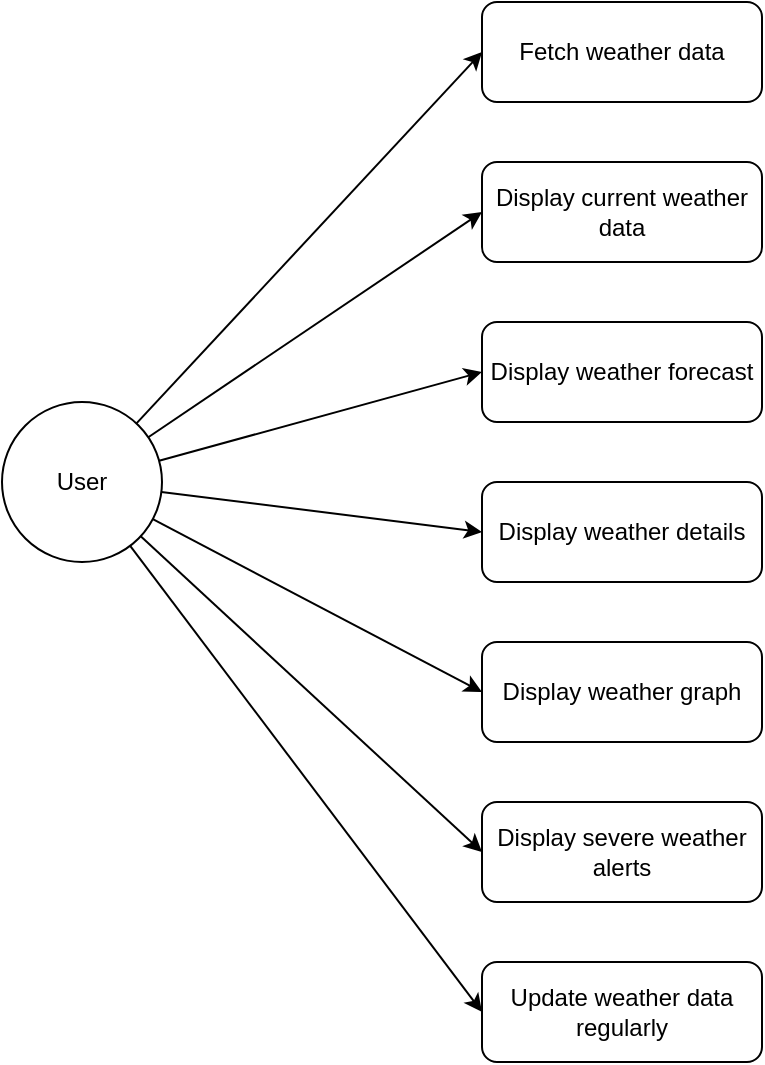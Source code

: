 <mxfile version="20.8.10" type="device"><diagram name="Weather Module" id="zuvZ1IyOkBSZwwbv4eIb"><mxGraphModel dx="627" dy="674" grid="1" gridSize="10" guides="1" tooltips="1" connect="1" arrows="1" fold="1" page="1" pageScale="1" pageWidth="827" pageHeight="1169" math="0" shadow="0"><root><mxCell id="0"/><mxCell id="1" parent="0"/><mxCell id="3bdtxlbwlaPIPoDc8NbG-1" value="User" style="ellipse;whiteSpace=wrap;html=1;" vertex="1" parent="1"><mxGeometry x="10" y="240" width="80" height="80" as="geometry"/></mxCell><mxCell id="3bdtxlbwlaPIPoDc8NbG-2" value="Fetch weather data" style="rounded=1;whiteSpace=wrap;html=1;" vertex="1" parent="1"><mxGeometry x="250" y="40" width="140" height="50" as="geometry"/></mxCell><mxCell id="3bdtxlbwlaPIPoDc8NbG-3" value="Display current weather data" style="rounded=1;whiteSpace=wrap;html=1;" vertex="1" parent="1"><mxGeometry x="250" y="120" width="140" height="50" as="geometry"/></mxCell><mxCell id="3bdtxlbwlaPIPoDc8NbG-4" value="Display weather forecast" style="rounded=1;whiteSpace=wrap;html=1;" vertex="1" parent="1"><mxGeometry x="250" y="200" width="140" height="50" as="geometry"/></mxCell><mxCell id="3bdtxlbwlaPIPoDc8NbG-5" value="Display weather details" style="rounded=1;whiteSpace=wrap;html=1;" vertex="1" parent="1"><mxGeometry x="250" y="280" width="140" height="50" as="geometry"/></mxCell><mxCell id="3bdtxlbwlaPIPoDc8NbG-6" value="Display weather graph" style="rounded=1;whiteSpace=wrap;html=1;" vertex="1" parent="1"><mxGeometry x="250" y="360" width="140" height="50" as="geometry"/></mxCell><mxCell id="3bdtxlbwlaPIPoDc8NbG-7" value="Display severe weather alerts" style="rounded=1;whiteSpace=wrap;html=1;" vertex="1" parent="1"><mxGeometry x="250" y="440" width="140" height="50" as="geometry"/></mxCell><mxCell id="3bdtxlbwlaPIPoDc8NbG-8" value="Update weather data regularly" style="rounded=1;whiteSpace=wrap;html=1;" vertex="1" parent="1"><mxGeometry x="250" y="520" width="140" height="50" as="geometry"/></mxCell><mxCell id="3bdtxlbwlaPIPoDc8NbG-9" style="entryX=0;entryY=0.5;entryDx=0;entryDy=0;" edge="1" parent="1" source="3bdtxlbwlaPIPoDc8NbG-1" target="3bdtxlbwlaPIPoDc8NbG-2"><mxGeometry relative="1" as="geometry"/></mxCell><mxCell id="3bdtxlbwlaPIPoDc8NbG-10" style="entryX=0;entryY=0.5;entryDx=0;entryDy=0;" edge="1" parent="1" source="3bdtxlbwlaPIPoDc8NbG-1" target="3bdtxlbwlaPIPoDc8NbG-3"><mxGeometry relative="1" as="geometry"/></mxCell><mxCell id="3bdtxlbwlaPIPoDc8NbG-11" style="entryX=0;entryY=0.5;entryDx=0;entryDy=0;" edge="1" parent="1" source="3bdtxlbwlaPIPoDc8NbG-1" target="3bdtxlbwlaPIPoDc8NbG-4"><mxGeometry relative="1" as="geometry"/></mxCell><mxCell id="3bdtxlbwlaPIPoDc8NbG-12" style="entryX=0;entryY=0.5;entryDx=0;entryDy=0;" edge="1" parent="1" source="3bdtxlbwlaPIPoDc8NbG-1" target="3bdtxlbwlaPIPoDc8NbG-5"><mxGeometry relative="1" as="geometry"/></mxCell><mxCell id="3bdtxlbwlaPIPoDc8NbG-13" style="entryX=0;entryY=0.5;entryDx=0;entryDy=0;" edge="1" parent="1" source="3bdtxlbwlaPIPoDc8NbG-1" target="3bdtxlbwlaPIPoDc8NbG-6"><mxGeometry relative="1" as="geometry"/></mxCell><mxCell id="3bdtxlbwlaPIPoDc8NbG-14" style="entryX=0;entryY=0.5;entryDx=0;entryDy=0;" edge="1" parent="1" source="3bdtxlbwlaPIPoDc8NbG-1" target="3bdtxlbwlaPIPoDc8NbG-7"><mxGeometry relative="1" as="geometry"/></mxCell><mxCell id="3bdtxlbwlaPIPoDc8NbG-15" style="entryX=0;entryY=0.5;entryDx=0;entryDy=0;" edge="1" parent="1" source="3bdtxlbwlaPIPoDc8NbG-1" target="3bdtxlbwlaPIPoDc8NbG-8"><mxGeometry relative="1" as="geometry"/></mxCell></root></mxGraphModel></diagram></mxfile>